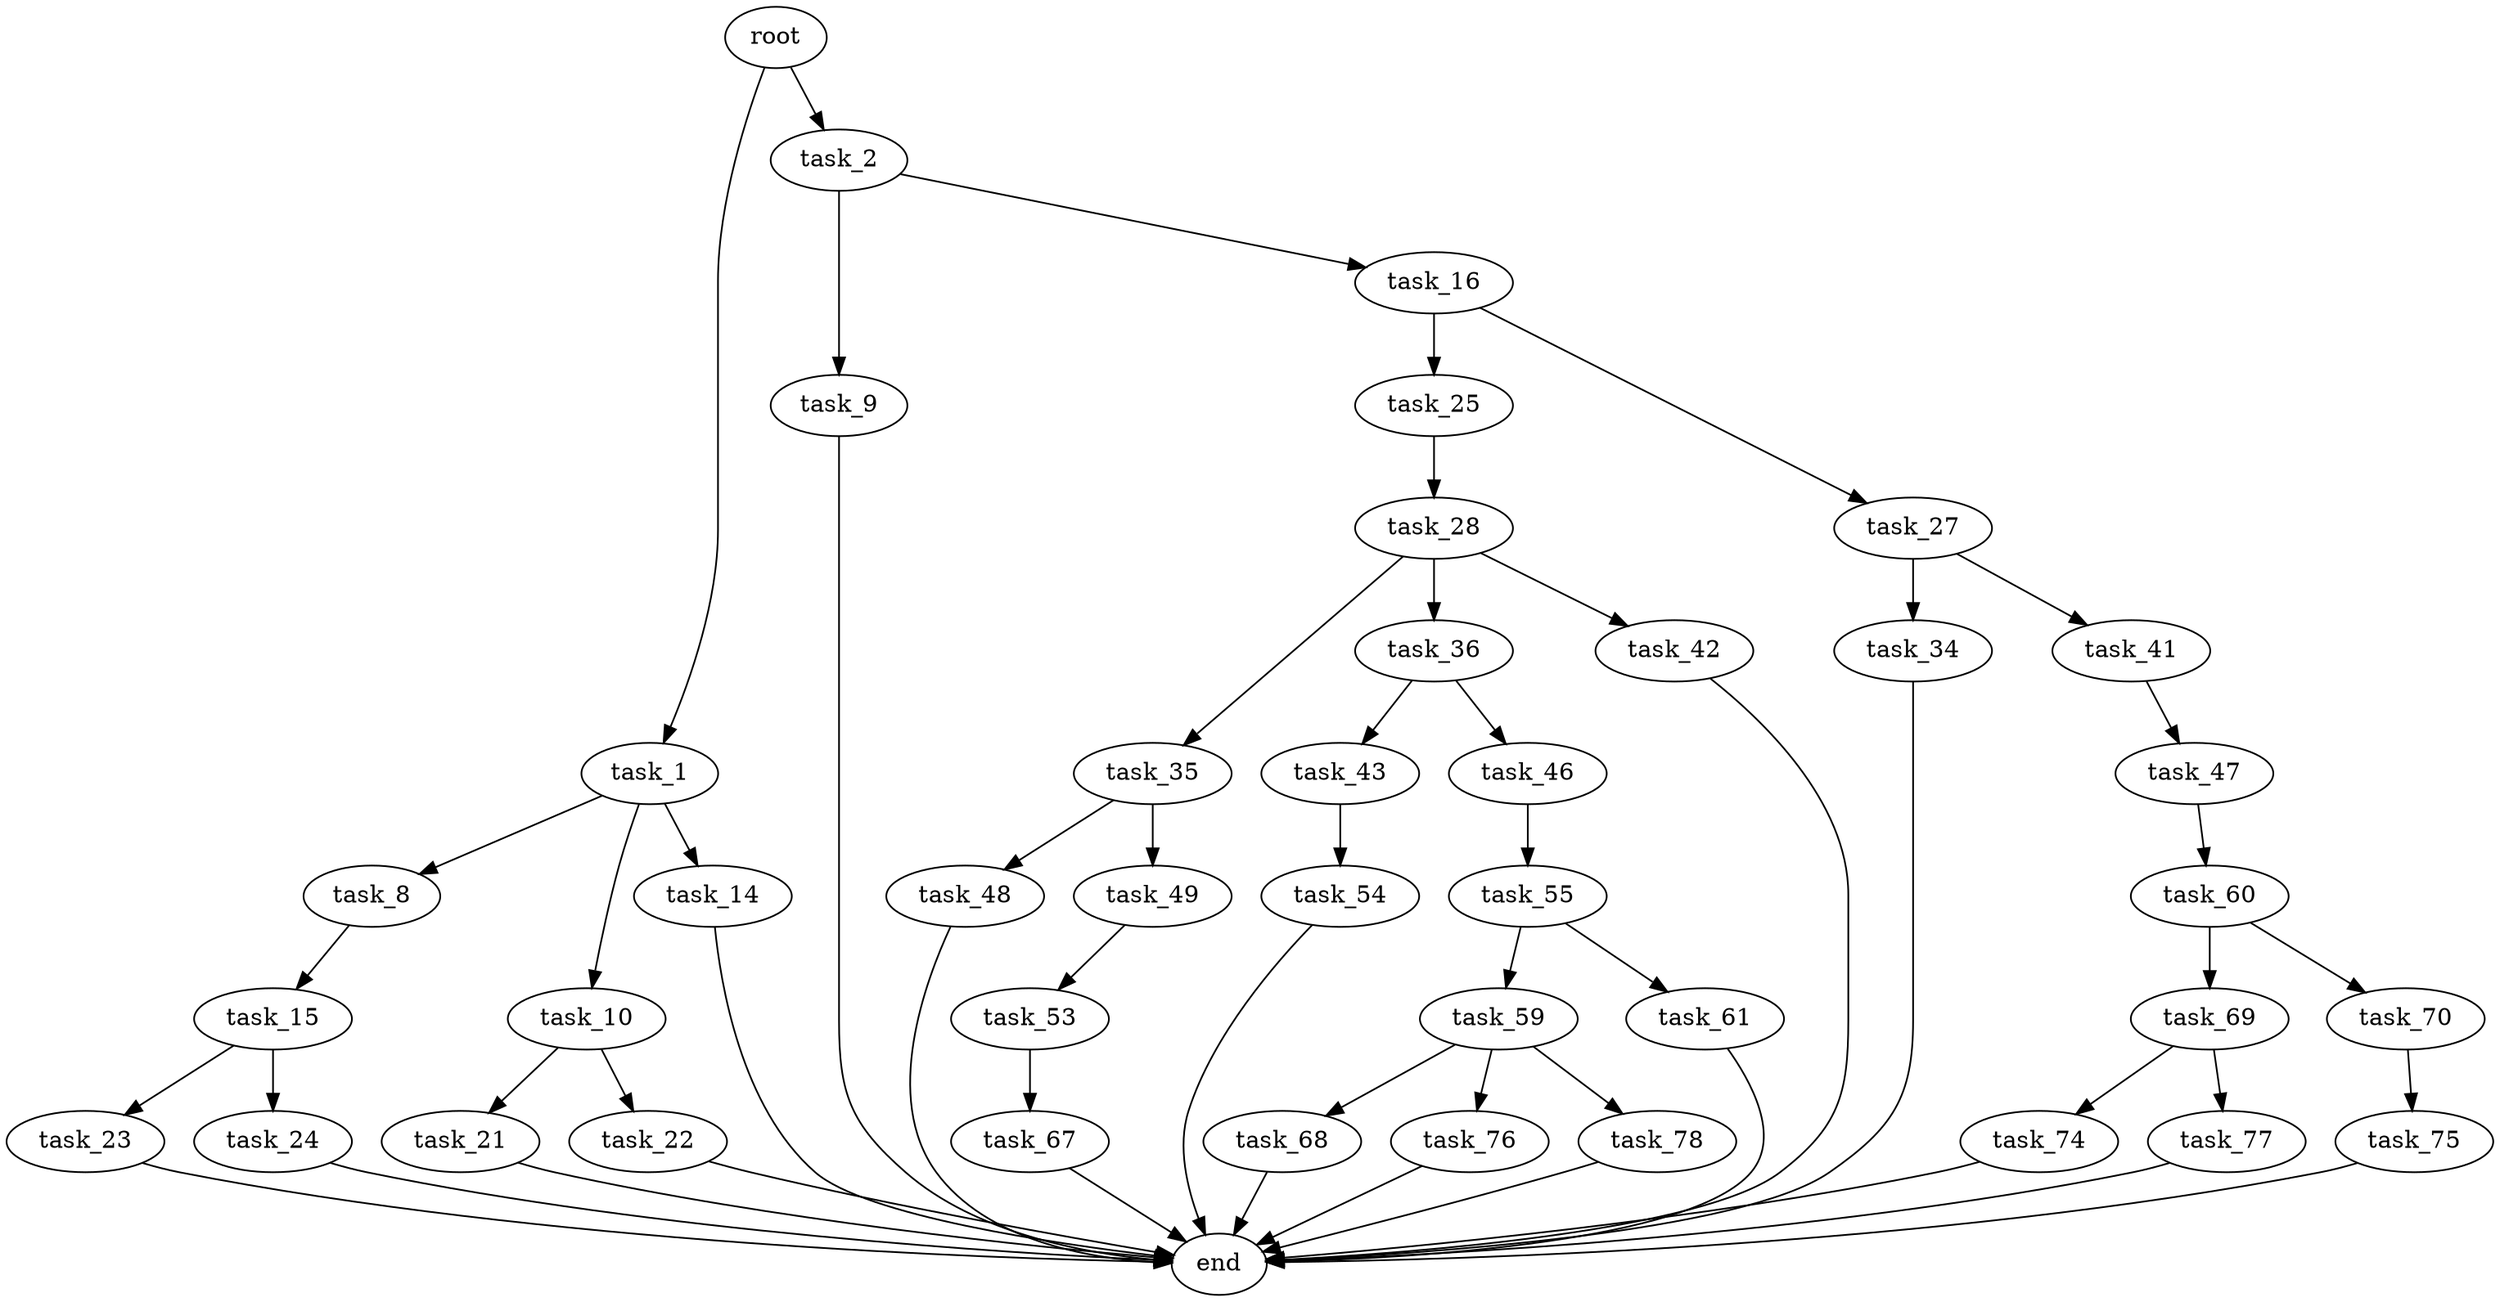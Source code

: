 digraph G {
  root [size="0.000000"];
  task_1 [size="57831994624.000000"];
  task_2 [size="1073741824000.000000"];
  task_8 [size="68719476736.000000"];
  task_9 [size="8433800678.000000"];
  task_10 [size="345473935665.000000"];
  task_14 [size="8589934592.000000"];
  task_15 [size="549755813888.000000"];
  task_16 [size="4635605412.000000"];
  task_21 [size="231928233984.000000"];
  task_22 [size="192969234508.000000"];
  task_23 [size="299825173792.000000"];
  task_24 [size="11213073385.000000"];
  task_25 [size="8094566101.000000"];
  task_27 [size="40568112234.000000"];
  task_28 [size="26848512295.000000"];
  task_34 [size="134217728000.000000"];
  task_35 [size="231928233984.000000"];
  task_36 [size="4489326115.000000"];
  task_41 [size="22515390242.000000"];
  task_42 [size="782757789696.000000"];
  task_43 [size="11014260224.000000"];
  task_46 [size="759837845821.000000"];
  task_47 [size="68719476736.000000"];
  task_48 [size="28991029248.000000"];
  task_49 [size="647578130.000000"];
  task_53 [size="35257557381.000000"];
  task_54 [size="17606945047.000000"];
  task_55 [size="28991029248.000000"];
  task_59 [size="229052307814.000000"];
  task_60 [size="80232214281.000000"];
  task_61 [size="400244924880.000000"];
  task_67 [size="28991029248.000000"];
  task_68 [size="293098976.000000"];
  task_69 [size="381338817993.000000"];
  task_70 [size="4248545358.000000"];
  task_74 [size="235236361279.000000"];
  task_75 [size="134217728000.000000"];
  task_76 [size="1143705736224.000000"];
  task_77 [size="201949522820.000000"];
  task_78 [size="740557063220.000000"];
  end [size="0.000000"];

  root -> task_1 [size="1.000000"];
  root -> task_2 [size="1.000000"];
  task_1 -> task_8 [size="75497472.000000"];
  task_1 -> task_10 [size="75497472.000000"];
  task_1 -> task_14 [size="75497472.000000"];
  task_2 -> task_9 [size="838860800.000000"];
  task_2 -> task_16 [size="838860800.000000"];
  task_8 -> task_15 [size="134217728.000000"];
  task_9 -> end [size="1.000000"];
  task_10 -> task_21 [size="679477248.000000"];
  task_10 -> task_22 [size="679477248.000000"];
  task_14 -> end [size="1.000000"];
  task_15 -> task_23 [size="536870912.000000"];
  task_15 -> task_24 [size="536870912.000000"];
  task_16 -> task_25 [size="75497472.000000"];
  task_16 -> task_27 [size="75497472.000000"];
  task_21 -> end [size="1.000000"];
  task_22 -> end [size="1.000000"];
  task_23 -> end [size="1.000000"];
  task_24 -> end [size="1.000000"];
  task_25 -> task_28 [size="301989888.000000"];
  task_27 -> task_34 [size="33554432.000000"];
  task_27 -> task_41 [size="33554432.000000"];
  task_28 -> task_35 [size="33554432.000000"];
  task_28 -> task_36 [size="33554432.000000"];
  task_28 -> task_42 [size="33554432.000000"];
  task_34 -> end [size="1.000000"];
  task_35 -> task_48 [size="301989888.000000"];
  task_35 -> task_49 [size="301989888.000000"];
  task_36 -> task_43 [size="75497472.000000"];
  task_36 -> task_46 [size="75497472.000000"];
  task_41 -> task_47 [size="679477248.000000"];
  task_42 -> end [size="1.000000"];
  task_43 -> task_54 [size="536870912.000000"];
  task_46 -> task_55 [size="536870912.000000"];
  task_47 -> task_60 [size="134217728.000000"];
  task_48 -> end [size="1.000000"];
  task_49 -> task_53 [size="33554432.000000"];
  task_53 -> task_67 [size="679477248.000000"];
  task_54 -> end [size="1.000000"];
  task_55 -> task_59 [size="75497472.000000"];
  task_55 -> task_61 [size="75497472.000000"];
  task_59 -> task_68 [size="209715200.000000"];
  task_59 -> task_76 [size="209715200.000000"];
  task_59 -> task_78 [size="209715200.000000"];
  task_60 -> task_69 [size="134217728.000000"];
  task_60 -> task_70 [size="134217728.000000"];
  task_61 -> end [size="1.000000"];
  task_67 -> end [size="1.000000"];
  task_68 -> end [size="1.000000"];
  task_69 -> task_74 [size="838860800.000000"];
  task_69 -> task_77 [size="838860800.000000"];
  task_70 -> task_75 [size="134217728.000000"];
  task_74 -> end [size="1.000000"];
  task_75 -> end [size="1.000000"];
  task_76 -> end [size="1.000000"];
  task_77 -> end [size="1.000000"];
  task_78 -> end [size="1.000000"];
}
